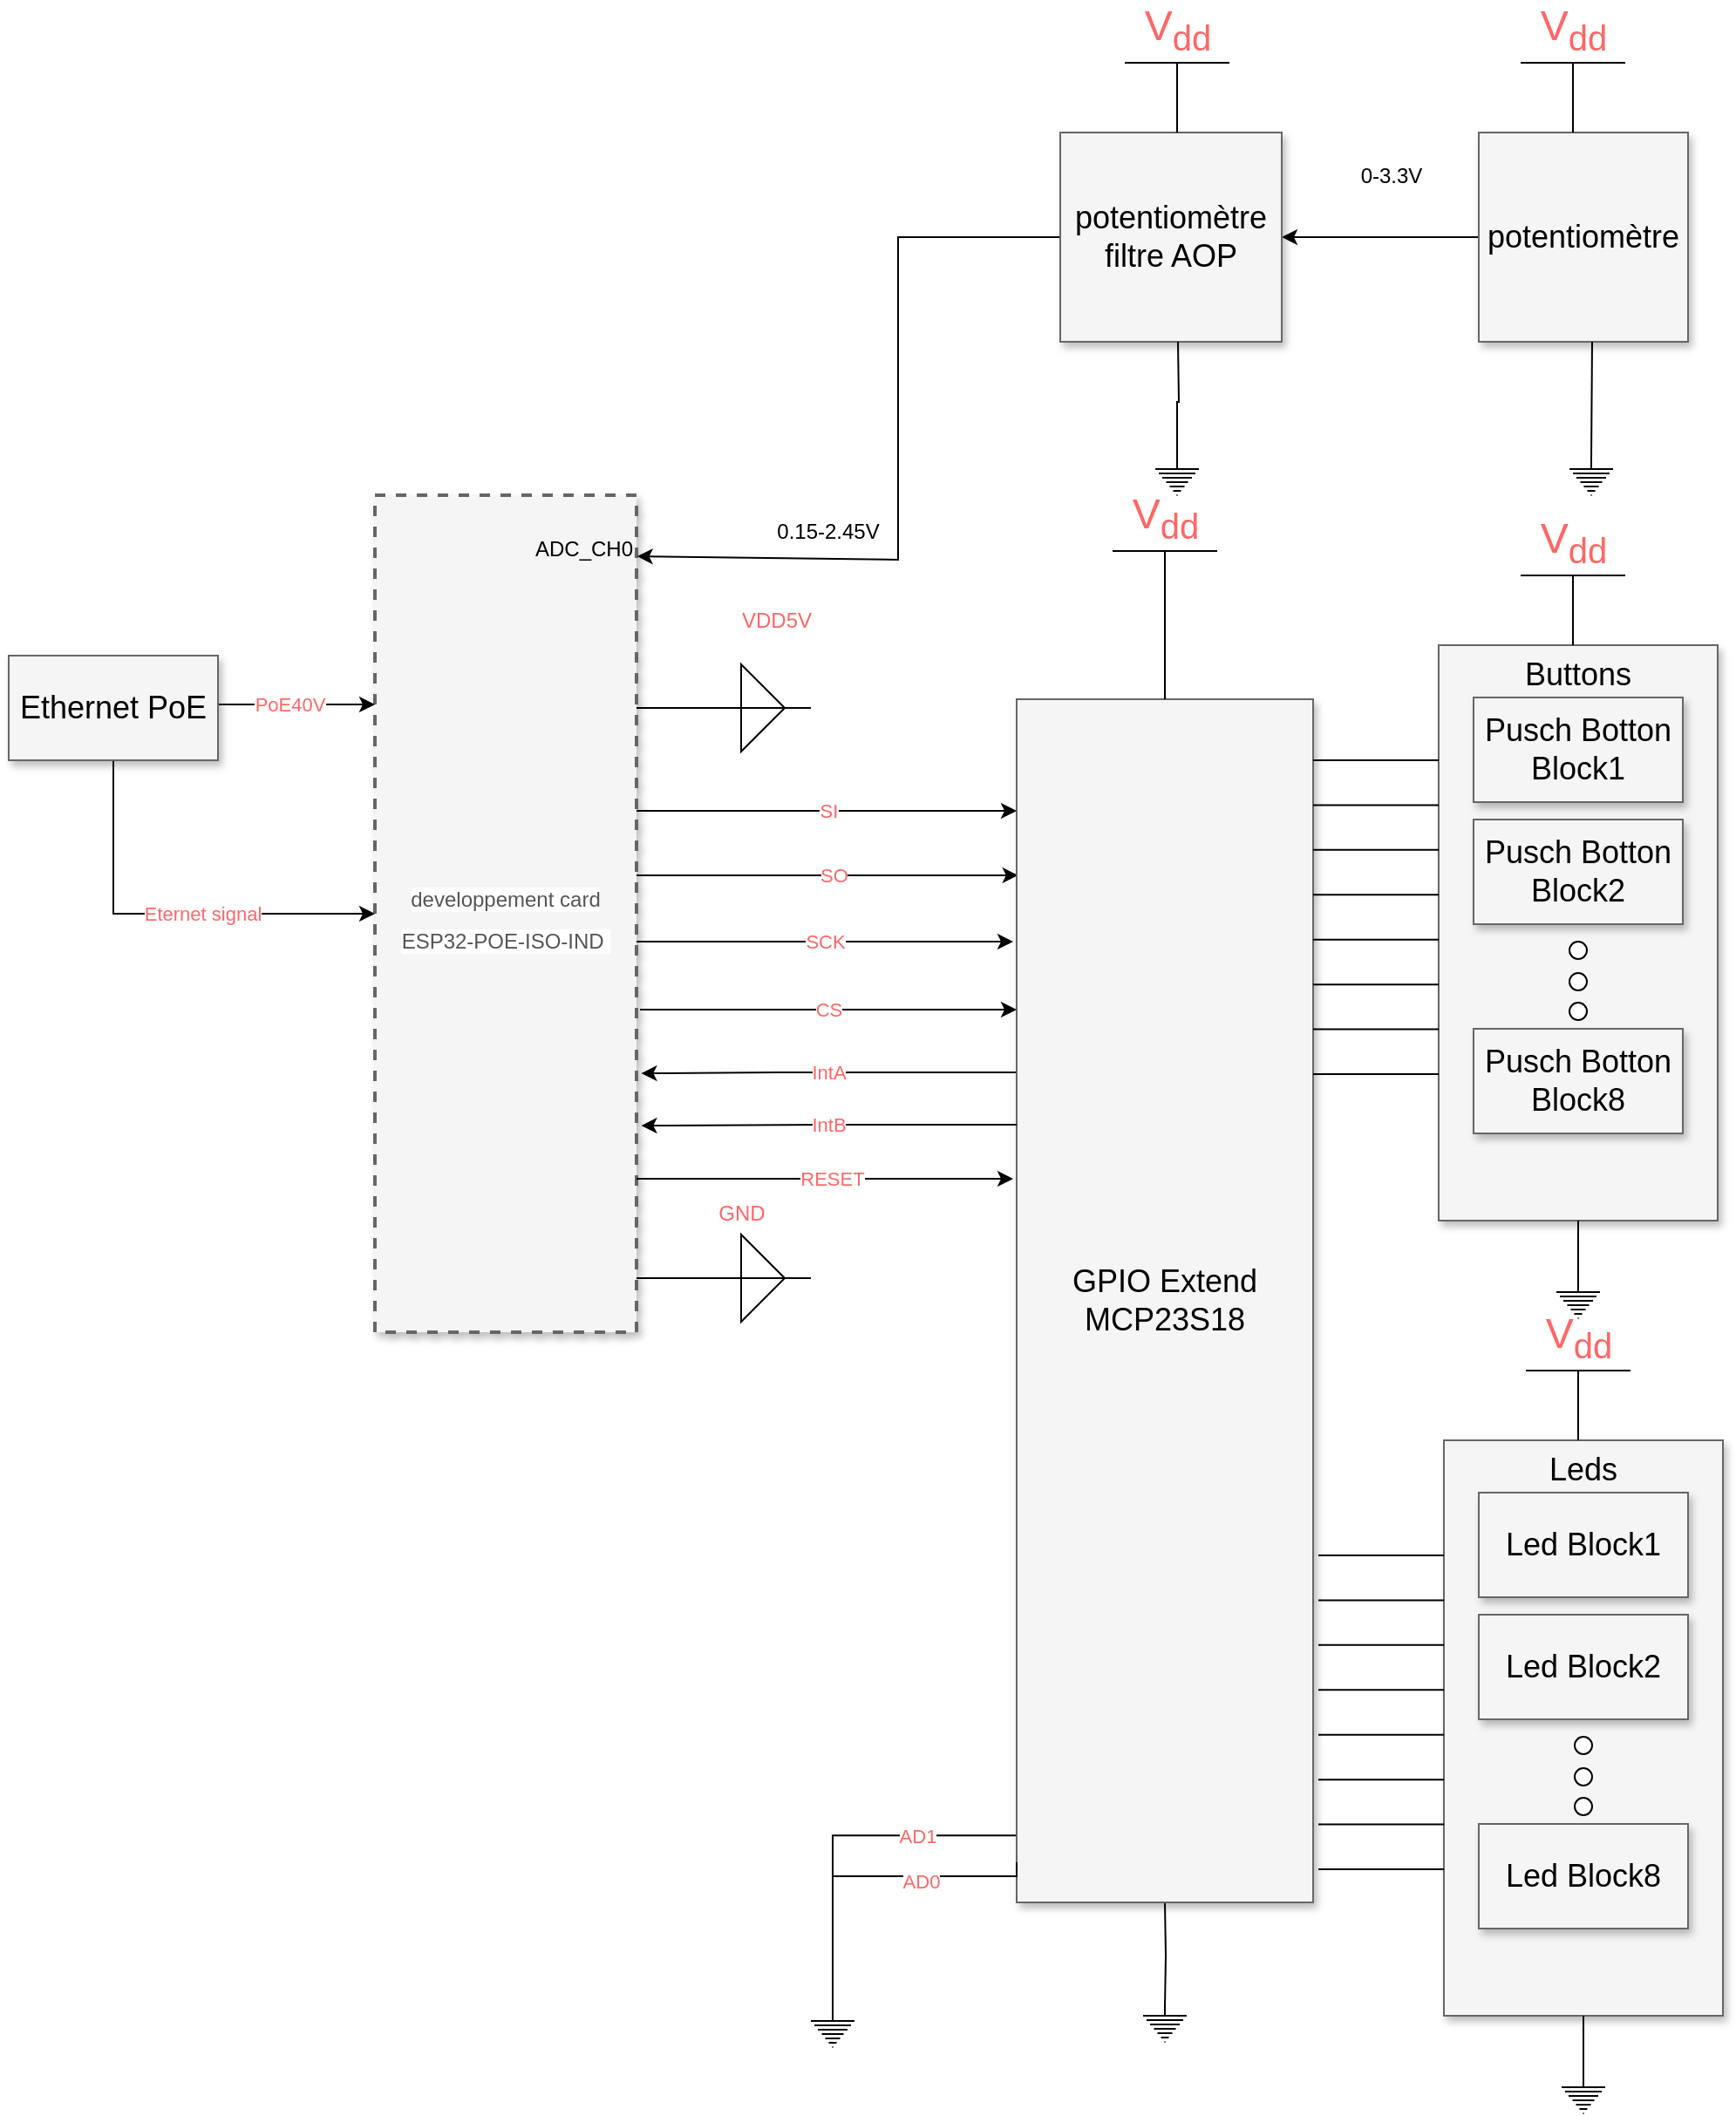 <mxfile version="16.5.1" type="device"><diagram name="Page-1" id="90a13364-a465-7bf4-72fc-28e22215d7a0"><mxGraphModel dx="2595" dy="1648" grid="1" gridSize="10" guides="1" tooltips="1" connect="1" arrows="1" fold="1" page="0" pageScale="1.5" pageWidth="1169" pageHeight="826" background="none" math="0" shadow="0"><root><mxCell id="0" style=";html=1;"/><mxCell id="1" style=";html=1;" parent="0"/><mxCell id="_-TaKJ5GSbhSLey4029--41" value="Buttons" style="whiteSpace=wrap;html=1;shadow=1;fontSize=18;fillColor=#f5f5f5;strokeColor=#666666;verticalAlign=top;" parent="1" vertex="1"><mxGeometry x="830" y="374" width="160" height="330" as="geometry"/></mxCell><mxCell id="_-TaKJ5GSbhSLey4029--2" value="SI" style="edgeStyle=orthogonalEdgeStyle;rounded=0;orthogonalLoop=1;jettySize=auto;html=1;exitX=1;exitY=0.5;exitDx=0;exitDy=0;entryX=0;entryY=0.5;entryDx=0;entryDy=0;fontFamily=Helvetica;fontColor=#FF6666;" parent="1" edge="1"><mxGeometry x="0.009" relative="1" as="geometry"><mxPoint x="370" y="469" as="sourcePoint"/><mxPoint x="588" y="469" as="targetPoint"/><Array as="points"><mxPoint x="490" y="469"/><mxPoint x="490" y="469"/></Array><mxPoint as="offset"/></mxGeometry></mxCell><mxCell id="_-TaKJ5GSbhSLey4029--7" style="edgeStyle=orthogonalEdgeStyle;rounded=0;orthogonalLoop=1;jettySize=auto;html=1;exitX=1;exitY=0.577;exitDx=0;exitDy=0;entryX=0.005;entryY=0.632;entryDx=0;entryDy=0;entryPerimeter=0;fontFamily=Helvetica;fontColor=#FF6666;exitPerimeter=0;" parent="1" edge="1"><mxGeometry relative="1" as="geometry"><mxPoint x="370" y="505.96" as="sourcePoint"/><mxPoint x="588.85" y="505.96" as="targetPoint"/><Array as="points"><mxPoint x="440" y="506"/><mxPoint x="440" y="506"/></Array></mxGeometry></mxCell><mxCell id="_-TaKJ5GSbhSLey4029--8" value="SO" style="edgeLabel;html=1;align=center;verticalAlign=middle;resizable=0;points=[];fontFamily=Helvetica;fontColor=#FF6666;" parent="_-TaKJ5GSbhSLey4029--7" vertex="1" connectable="0"><mxGeometry x="0.198" relative="1" as="geometry"><mxPoint x="-18" as="offset"/></mxGeometry></mxCell><mxCell id="3a17f1ce550125da-1" value="&lt;span style=&quot;color: rgb(85 , 85 , 85) ; font-family: &amp;#34;arial&amp;#34; , &amp;#34;helvetica&amp;#34; , sans-serif ; font-size: 12px ; text-align: justify ; background-color: rgb(255 , 255 , 255)&quot;&gt;developpement card&lt;br&gt;ESP32-POE-ISO-IND&amp;nbsp;&lt;/span&gt;" style="whiteSpace=wrap;html=1;shadow=1;fontSize=20;fillColor=#f5f5f5;strokeColor=#666666;strokeWidth=2;dashed=1;" parent="1" vertex="1"><mxGeometry x="220" y="288" width="150" height="480" as="geometry"/></mxCell><mxCell id="_-TaKJ5GSbhSLey4029--13" style="edgeStyle=orthogonalEdgeStyle;rounded=0;orthogonalLoop=1;jettySize=auto;html=1;exitX=0.75;exitY=1;exitDx=0;exitDy=0;entryX=0.5;entryY=0;entryDx=0;entryDy=0;entryPerimeter=0;fontFamily=Helvetica;fontColor=#FF6666;strokeColor=none;endArrow=none;endFill=0;" parent="1" source="3a17f1ce550125da-2" target="_-TaKJ5GSbhSLey4029--11" edge="1"><mxGeometry relative="1" as="geometry"/></mxCell><mxCell id="_-TaKJ5GSbhSLey4029--14" style="edgeStyle=orthogonalEdgeStyle;rounded=0;orthogonalLoop=1;jettySize=auto;html=1;exitX=0.5;exitY=1;exitDx=0;exitDy=0;entryX=0.5;entryY=0;entryDx=0;entryDy=0;entryPerimeter=0;fontFamily=Helvetica;fontColor=#FF6666;endArrow=none;endFill=0;" parent="1" target="_-TaKJ5GSbhSLey4029--11" edge="1"><mxGeometry relative="1" as="geometry"><mxPoint x="673" y="1095" as="sourcePoint"/></mxGeometry></mxCell><mxCell id="_-TaKJ5GSbhSLey4029--23" value="IntA" style="edgeStyle=orthogonalEdgeStyle;rounded=0;orthogonalLoop=1;jettySize=auto;html=1;exitX=0;exitY=0.75;exitDx=0;exitDy=0;entryX=1.018;entryY=0.647;entryDx=0;entryDy=0;entryPerimeter=0;fontFamily=Helvetica;fontColor=#FF6666;endArrow=classic;endFill=1;" parent="1" edge="1"><mxGeometry x="0.003" relative="1" as="geometry"><mxPoint x="588" y="619" as="sourcePoint"/><mxPoint x="372.7" y="619.56" as="targetPoint"/><Array as="points"><mxPoint x="450" y="620"/></Array><mxPoint as="offset"/></mxGeometry></mxCell><mxCell id="_-TaKJ5GSbhSLey4029--26" value="AD1" style="edgeStyle=orthogonalEdgeStyle;rounded=0;orthogonalLoop=1;jettySize=auto;html=1;exitX=0.007;exitY=0.863;exitDx=0;exitDy=0;fontFamily=Helvetica;fontColor=#FF6666;endArrow=none;endFill=0;exitPerimeter=0;entryX=0.5;entryY=0;entryDx=0;entryDy=0;entryPerimeter=0;" parent="1" target="_-TaKJ5GSbhSLey4029--24" edge="1"><mxGeometry x="-0.444" relative="1" as="geometry"><mxPoint x="550" y="1075" as="targetPoint"/><mxPoint x="589.19" y="1056.64" as="sourcePoint"/><Array as="points"><mxPoint x="482" y="1057"/></Array><mxPoint as="offset"/></mxGeometry></mxCell><mxCell id="3a17f1ce550125da-2" value="GPIO Extend&lt;br&gt;MCP23S18" style="whiteSpace=wrap;html=1;shadow=1;fontSize=18;fillColor=#f5f5f5;strokeColor=#666666;" parent="1" vertex="1"><mxGeometry x="588" y="405" width="170" height="690" as="geometry"/></mxCell><mxCell id="3a17f1ce550125da-18" style="edgeStyle=elbowEdgeStyle;rounded=0;html=1;startArrow=none;startFill=0;jettySize=auto;orthogonalLoop=1;fontSize=18;elbow=vertical;entryX=0;entryY=0.25;entryDx=0;entryDy=0;" parent="1" source="3a17f1ce550125da-11" target="3a17f1ce550125da-1" edge="1"><mxGeometry relative="1" as="geometry"><mxPoint x="799.5" y="834.714" as="targetPoint"/></mxGeometry></mxCell><mxCell id="_-TaKJ5GSbhSLey4029--5" value="PoE40V" style="edgeLabel;html=1;align=center;verticalAlign=middle;resizable=0;points=[];fontFamily=Helvetica;fontColor=#FF6666;" parent="3a17f1ce550125da-18" vertex="1" connectable="0"><mxGeometry x="-0.386" y="-5" relative="1" as="geometry"><mxPoint x="13" y="-5" as="offset"/></mxGeometry></mxCell><mxCell id="_-TaKJ5GSbhSLey4029--3" style="edgeStyle=orthogonalEdgeStyle;rounded=0;orthogonalLoop=1;jettySize=auto;html=1;exitX=0.5;exitY=1;exitDx=0;exitDy=0;fontFamily=Helvetica;fontColor=#FF6666;" parent="1" source="3a17f1ce550125da-11" target="3a17f1ce550125da-1" edge="1"><mxGeometry relative="1" as="geometry"/></mxCell><mxCell id="_-TaKJ5GSbhSLey4029--4" value="Eternet signal" style="edgeLabel;html=1;align=center;verticalAlign=middle;resizable=0;points=[];fontFamily=Helvetica;fontColor=#FF6666;" parent="_-TaKJ5GSbhSLey4029--3" vertex="1" connectable="0"><mxGeometry x="0.16" y="6" relative="1" as="geometry"><mxPoint x="1" y="6" as="offset"/></mxGeometry></mxCell><mxCell id="3a17f1ce550125da-11" value="Ethernet PoE" style="whiteSpace=wrap;html=1;shadow=1;fontSize=18;fillColor=#f5f5f5;strokeColor=#666666;" parent="1" vertex="1"><mxGeometry x="10" y="380" width="120" height="60" as="geometry"/></mxCell><mxCell id="_-TaKJ5GSbhSLey4029--11" value="" style="pointerEvents=1;verticalLabelPosition=bottom;shadow=0;dashed=0;align=center;html=1;verticalAlign=top;shape=mxgraph.electrical.signal_sources.protective_earth;labelBackgroundColor=#97D077;fontFamily=Helvetica;fontColor=#FF6666;" parent="1" vertex="1"><mxGeometry x="660.5" y="1155" width="25" height="20" as="geometry"/></mxCell><mxCell id="_-TaKJ5GSbhSLey4029--16" style="edgeStyle=orthogonalEdgeStyle;rounded=0;orthogonalLoop=1;jettySize=auto;html=1;exitX=0.5;exitY=0;exitDx=0;exitDy=0;exitPerimeter=0;fontFamily=Helvetica;fontColor=#FF6666;endArrow=none;endFill=0;" parent="1" source="_-TaKJ5GSbhSLey4029--15" target="3a17f1ce550125da-2" edge="1"><mxGeometry relative="1" as="geometry"/></mxCell><mxCell id="_-TaKJ5GSbhSLey4029--15" value="V&lt;sub&gt;dd&lt;/sub&gt;" style="verticalLabelPosition=top;verticalAlign=bottom;shape=mxgraph.electrical.signal_sources.vdd;shadow=0;dashed=0;align=center;strokeWidth=1;fontSize=24;html=1;flipV=1;labelBackgroundColor=none;fontFamily=Helvetica;fontColor=#FF6666;" parent="1" vertex="1"><mxGeometry x="643" y="320" width="60" height="40" as="geometry"/></mxCell><mxCell id="_-TaKJ5GSbhSLey4029--17" value="" style="pointerEvents=1;verticalLabelPosition=bottom;shadow=0;dashed=0;align=center;html=1;verticalAlign=top;shape=mxgraph.electrical.miscellaneous.cable_termination;labelBackgroundColor=#97D077;fontFamily=Helvetica;fontColor=#FF6666;" parent="1" vertex="1"><mxGeometry x="370" y="712" width="100" height="50" as="geometry"/></mxCell><mxCell id="_-TaKJ5GSbhSLey4029--19" value="" style="pointerEvents=1;verticalLabelPosition=bottom;shadow=0;dashed=0;align=center;html=1;verticalAlign=top;shape=mxgraph.electrical.miscellaneous.cable_termination;labelBackgroundColor=#97D077;fontFamily=Helvetica;fontColor=#FF6666;" parent="1" vertex="1"><mxGeometry x="370" y="384.999" width="100" height="50" as="geometry"/></mxCell><mxCell id="_-TaKJ5GSbhSLey4029--20" value="VDD5V" style="text;html=1;align=center;verticalAlign=middle;resizable=0;points=[];autosize=1;strokeColor=none;fillColor=none;fontFamily=Helvetica;fontColor=#FF6666;" parent="1" vertex="1"><mxGeometry x="420" y="350" width="60" height="20" as="geometry"/></mxCell><mxCell id="_-TaKJ5GSbhSLey4029--22" value="GND" style="text;html=1;align=center;verticalAlign=middle;resizable=0;points=[];autosize=1;strokeColor=none;fillColor=none;fontFamily=Helvetica;fontColor=#FF6666;" parent="1" vertex="1"><mxGeometry x="410" y="690" width="40" height="20" as="geometry"/></mxCell><mxCell id="_-TaKJ5GSbhSLey4029--25" style="edgeStyle=orthogonalEdgeStyle;rounded=0;orthogonalLoop=1;jettySize=auto;html=1;exitX=0.5;exitY=0;exitDx=0;exitDy=0;exitPerimeter=0;entryX=0;entryY=0.918;entryDx=0;entryDy=0;entryPerimeter=0;fontFamily=Helvetica;fontColor=#FF6666;endArrow=none;endFill=0;" parent="1" source="_-TaKJ5GSbhSLey4029--24" edge="1"><mxGeometry relative="1" as="geometry"><mxPoint x="588" y="1072.04" as="targetPoint"/><Array as="points"><mxPoint x="482" y="1080"/><mxPoint x="588" y="1080"/></Array></mxGeometry></mxCell><mxCell id="_-TaKJ5GSbhSLey4029--27" value="AD0" style="edgeLabel;html=1;align=center;verticalAlign=middle;resizable=0;points=[];fontFamily=Helvetica;fontColor=#FF6666;" parent="_-TaKJ5GSbhSLey4029--25" vertex="1" connectable="0"><mxGeometry x="0.395" y="1" relative="1" as="geometry"><mxPoint x="-5" y="4" as="offset"/></mxGeometry></mxCell><mxCell id="_-TaKJ5GSbhSLey4029--24" value="" style="pointerEvents=1;verticalLabelPosition=bottom;shadow=0;dashed=0;align=center;html=1;verticalAlign=top;shape=mxgraph.electrical.signal_sources.protective_earth;labelBackgroundColor=#97D077;fontFamily=Helvetica;fontColor=#FF6666;" parent="1" vertex="1"><mxGeometry x="470" y="1158" width="25" height="20" as="geometry"/></mxCell><mxCell id="_-TaKJ5GSbhSLey4029--28" style="edgeStyle=orthogonalEdgeStyle;rounded=0;orthogonalLoop=1;jettySize=auto;html=1;fontFamily=Helvetica;fontColor=#FF6666;" parent="1" edge="1"><mxGeometry relative="1" as="geometry"><mxPoint x="370" y="680" as="sourcePoint"/><mxPoint x="586" y="680.0" as="targetPoint"/><Array as="points"><mxPoint x="370" y="680"/></Array></mxGeometry></mxCell><mxCell id="_-TaKJ5GSbhSLey4029--29" value="RESET" style="edgeLabel;html=1;align=center;verticalAlign=middle;resizable=0;points=[];fontFamily=Helvetica;fontColor=#FF6666;" parent="_-TaKJ5GSbhSLey4029--28" vertex="1" connectable="0"><mxGeometry x="0.198" relative="1" as="geometry"><mxPoint x="-18" as="offset"/></mxGeometry></mxCell><mxCell id="_-TaKJ5GSbhSLey4029--31" value="Pusch Botton Block2" style="whiteSpace=wrap;html=1;shadow=1;fontSize=18;fillColor=#f5f5f5;strokeColor=#666666;" parent="1" vertex="1"><mxGeometry x="850" y="474" width="120" height="60" as="geometry"/></mxCell><mxCell id="_-TaKJ5GSbhSLey4029--32" value="Pusch Botton Block1" style="whiteSpace=wrap;html=1;shadow=1;fontSize=18;fillColor=#f5f5f5;strokeColor=#666666;" parent="1" vertex="1"><mxGeometry x="850" y="404" width="120" height="60" as="geometry"/></mxCell><mxCell id="_-TaKJ5GSbhSLey4029--34" value="Pusch Botton Block8" style="whiteSpace=wrap;html=1;shadow=1;fontSize=18;fillColor=#f5f5f5;strokeColor=#666666;" parent="1" vertex="1"><mxGeometry x="850" y="594" width="120" height="60" as="geometry"/></mxCell><mxCell id="_-TaKJ5GSbhSLey4029--35" value="" style="ellipse;whiteSpace=wrap;html=1;labelBackgroundColor=#97D077;fontFamily=Helvetica;fontColor=#FF6666;" parent="1" vertex="1"><mxGeometry x="905" y="544" width="10" height="10" as="geometry"/></mxCell><mxCell id="_-TaKJ5GSbhSLey4029--36" value="" style="ellipse;whiteSpace=wrap;html=1;labelBackgroundColor=#97D077;fontFamily=Helvetica;fontColor=#FF6666;" parent="1" vertex="1"><mxGeometry x="905" y="562" width="10" height="10" as="geometry"/></mxCell><mxCell id="_-TaKJ5GSbhSLey4029--37" value="" style="ellipse;whiteSpace=wrap;html=1;labelBackgroundColor=#97D077;fontFamily=Helvetica;fontColor=#FF6666;" parent="1" vertex="1"><mxGeometry x="905" y="579" width="10" height="10" as="geometry"/></mxCell><mxCell id="_-TaKJ5GSbhSLey4029--42" value="" style="verticalLabelPosition=bottom;shadow=0;dashed=0;align=center;html=1;verticalAlign=top;shape=mxgraph.electrical.transmission.8_line_bus;labelBackgroundColor=#97D077;fontFamily=Helvetica;fontColor=#FF6666;" parent="1" vertex="1"><mxGeometry x="758" y="440" width="72" height="180" as="geometry"/></mxCell><mxCell id="_-TaKJ5GSbhSLey4029--43" value="V&lt;sub&gt;dd&lt;/sub&gt;" style="verticalLabelPosition=top;verticalAlign=bottom;shape=mxgraph.electrical.signal_sources.vdd;shadow=0;dashed=0;align=center;strokeWidth=1;fontSize=24;html=1;flipV=1;labelBackgroundColor=none;fontFamily=Helvetica;fontColor=#FF6666;" parent="1" vertex="1"><mxGeometry x="877" y="334" width="60" height="40" as="geometry"/></mxCell><mxCell id="_-TaKJ5GSbhSLey4029--45" style="edgeStyle=orthogonalEdgeStyle;rounded=0;orthogonalLoop=1;jettySize=auto;html=1;exitX=0.5;exitY=0;exitDx=0;exitDy=0;exitPerimeter=0;entryX=0.5;entryY=1;entryDx=0;entryDy=0;fontFamily=Helvetica;fontColor=#FF6666;endArrow=none;endFill=0;" parent="1" source="_-TaKJ5GSbhSLey4029--44" target="_-TaKJ5GSbhSLey4029--41" edge="1"><mxGeometry relative="1" as="geometry"/></mxCell><mxCell id="_-TaKJ5GSbhSLey4029--44" value="" style="pointerEvents=1;verticalLabelPosition=bottom;shadow=0;dashed=0;align=center;html=1;verticalAlign=top;shape=mxgraph.electrical.signal_sources.protective_earth;labelBackgroundColor=#97D077;fontFamily=Helvetica;fontColor=#FF6666;" parent="1" vertex="1"><mxGeometry x="897.5" y="740" width="25" height="20" as="geometry"/></mxCell><mxCell id="_-TaKJ5GSbhSLey4029--46" value="Leds" style="whiteSpace=wrap;html=1;shadow=1;fontSize=18;fillColor=#f5f5f5;strokeColor=#666666;verticalAlign=top;" parent="1" vertex="1"><mxGeometry x="833" y="830" width="160" height="330" as="geometry"/></mxCell><mxCell id="_-TaKJ5GSbhSLey4029--47" value="Led&amp;nbsp;Block2" style="whiteSpace=wrap;html=1;shadow=1;fontSize=18;fillColor=#f5f5f5;strokeColor=#666666;" parent="1" vertex="1"><mxGeometry x="853" y="930" width="120" height="60" as="geometry"/></mxCell><mxCell id="_-TaKJ5GSbhSLey4029--48" value="Led Block1" style="whiteSpace=wrap;html=1;shadow=1;fontSize=18;fillColor=#f5f5f5;strokeColor=#666666;" parent="1" vertex="1"><mxGeometry x="853" y="860" width="120" height="60" as="geometry"/></mxCell><mxCell id="_-TaKJ5GSbhSLey4029--49" value="Led&amp;nbsp;Block8" style="whiteSpace=wrap;html=1;shadow=1;fontSize=18;fillColor=#f5f5f5;strokeColor=#666666;" parent="1" vertex="1"><mxGeometry x="853" y="1050" width="120" height="60" as="geometry"/></mxCell><mxCell id="_-TaKJ5GSbhSLey4029--50" value="" style="ellipse;whiteSpace=wrap;html=1;labelBackgroundColor=#97D077;fontFamily=Helvetica;fontColor=#FF6666;" parent="1" vertex="1"><mxGeometry x="908" y="1000" width="10" height="10" as="geometry"/></mxCell><mxCell id="_-TaKJ5GSbhSLey4029--51" value="" style="ellipse;whiteSpace=wrap;html=1;labelBackgroundColor=#97D077;fontFamily=Helvetica;fontColor=#FF6666;" parent="1" vertex="1"><mxGeometry x="908" y="1018" width="10" height="10" as="geometry"/></mxCell><mxCell id="_-TaKJ5GSbhSLey4029--52" value="" style="ellipse;whiteSpace=wrap;html=1;labelBackgroundColor=#97D077;fontFamily=Helvetica;fontColor=#FF6666;" parent="1" vertex="1"><mxGeometry x="908" y="1035" width="10" height="10" as="geometry"/></mxCell><mxCell id="_-TaKJ5GSbhSLey4029--53" value="" style="verticalLabelPosition=bottom;shadow=0;dashed=0;align=center;html=1;verticalAlign=top;shape=mxgraph.electrical.transmission.8_line_bus;labelBackgroundColor=#97D077;fontFamily=Helvetica;fontColor=#FF6666;" parent="1" vertex="1"><mxGeometry x="761" y="896" width="72" height="180" as="geometry"/></mxCell><mxCell id="_-TaKJ5GSbhSLey4029--54" value="V&lt;sub&gt;dd&lt;/sub&gt;" style="verticalLabelPosition=top;verticalAlign=bottom;shape=mxgraph.electrical.signal_sources.vdd;shadow=0;dashed=0;align=center;strokeWidth=1;fontSize=24;html=1;flipV=1;labelBackgroundColor=none;fontFamily=Helvetica;fontColor=#FF6666;" parent="1" vertex="1"><mxGeometry x="880" y="790" width="60" height="40" as="geometry"/></mxCell><mxCell id="_-TaKJ5GSbhSLey4029--55" style="edgeStyle=orthogonalEdgeStyle;rounded=0;orthogonalLoop=1;jettySize=auto;html=1;exitX=0.5;exitY=0;exitDx=0;exitDy=0;exitPerimeter=0;entryX=0.5;entryY=1;entryDx=0;entryDy=0;fontFamily=Helvetica;fontColor=#FF6666;endArrow=none;endFill=0;" parent="1" source="_-TaKJ5GSbhSLey4029--56" target="_-TaKJ5GSbhSLey4029--46" edge="1"><mxGeometry relative="1" as="geometry"/></mxCell><mxCell id="_-TaKJ5GSbhSLey4029--56" value="" style="pointerEvents=1;verticalLabelPosition=bottom;shadow=0;dashed=0;align=center;html=1;verticalAlign=top;shape=mxgraph.electrical.signal_sources.protective_earth;labelBackgroundColor=#97D077;fontFamily=Helvetica;fontColor=#FF6666;" parent="1" vertex="1"><mxGeometry x="900.5" y="1196" width="25" height="20" as="geometry"/></mxCell><mxCell id="IpM1hiIs2qAUkuvWGGlh-14" style="edgeStyle=none;rounded=0;orthogonalLoop=1;jettySize=auto;html=1;exitX=0;exitY=0.5;exitDx=0;exitDy=0;entryX=1;entryY=0.5;entryDx=0;entryDy=0;" parent="1" source="IpM1hiIs2qAUkuvWGGlh-1" target="IpM1hiIs2qAUkuvWGGlh-2" edge="1"><mxGeometry relative="1" as="geometry"/></mxCell><mxCell id="IpM1hiIs2qAUkuvWGGlh-1" value="potentiomètre" style="whiteSpace=wrap;html=1;shadow=1;fontSize=18;fillColor=#f5f5f5;strokeColor=#666666;" parent="1" vertex="1"><mxGeometry x="853" y="80" width="120" height="120" as="geometry"/></mxCell><mxCell id="IpM1hiIs2qAUkuvWGGlh-15" style="edgeStyle=none;rounded=0;orthogonalLoop=1;jettySize=auto;html=1;exitX=0;exitY=0.5;exitDx=0;exitDy=0;entryX=1.002;entryY=0.073;entryDx=0;entryDy=0;entryPerimeter=0;" parent="1" source="IpM1hiIs2qAUkuvWGGlh-2" target="3a17f1ce550125da-1" edge="1"><mxGeometry relative="1" as="geometry"><mxPoint x="374" y="363" as="targetPoint"/><Array as="points"><mxPoint x="520" y="140"/><mxPoint x="520" y="220"/><mxPoint x="520" y="325"/></Array></mxGeometry></mxCell><mxCell id="IpM1hiIs2qAUkuvWGGlh-2" value="potentiomètre filtre AOP" style="whiteSpace=wrap;html=1;shadow=1;fontSize=18;fillColor=#f5f5f5;strokeColor=#666666;" parent="1" vertex="1"><mxGeometry x="613" y="80" width="127" height="120" as="geometry"/></mxCell><mxCell id="IpM1hiIs2qAUkuvWGGlh-3" value="V&lt;sub&gt;dd&lt;/sub&gt;" style="verticalLabelPosition=top;verticalAlign=bottom;shape=mxgraph.electrical.signal_sources.vdd;shadow=0;dashed=0;align=center;strokeWidth=1;fontSize=24;html=1;flipV=1;labelBackgroundColor=none;fontFamily=Helvetica;fontColor=#FF6666;" parent="1" vertex="1"><mxGeometry x="650" y="40" width="60" height="40" as="geometry"/></mxCell><mxCell id="IpM1hiIs2qAUkuvWGGlh-4" value="V&lt;sub&gt;dd&lt;/sub&gt;" style="verticalLabelPosition=top;verticalAlign=bottom;shape=mxgraph.electrical.signal_sources.vdd;shadow=0;dashed=0;align=center;strokeWidth=1;fontSize=24;html=1;flipV=1;labelBackgroundColor=none;fontFamily=Helvetica;fontColor=#FF6666;" parent="1" vertex="1"><mxGeometry x="877" y="40" width="60" height="40" as="geometry"/></mxCell><mxCell id="IpM1hiIs2qAUkuvWGGlh-9" style="edgeStyle=orthogonalEdgeStyle;rounded=0;orthogonalLoop=1;jettySize=auto;html=1;entryX=0.5;entryY=0;entryDx=0;entryDy=0;entryPerimeter=0;fontFamily=Helvetica;fontColor=#FF6666;endArrow=none;endFill=0;" parent="1" target="IpM1hiIs2qAUkuvWGGlh-10" edge="1"><mxGeometry relative="1" as="geometry"><mxPoint x="680.5" y="200" as="sourcePoint"/></mxGeometry></mxCell><mxCell id="IpM1hiIs2qAUkuvWGGlh-10" value="" style="pointerEvents=1;verticalLabelPosition=bottom;shadow=0;dashed=0;align=center;html=1;verticalAlign=top;shape=mxgraph.electrical.signal_sources.protective_earth;labelBackgroundColor=#97D077;fontFamily=Helvetica;fontColor=#FF6666;" parent="1" vertex="1"><mxGeometry x="667.5" y="268" width="25" height="20" as="geometry"/></mxCell><mxCell id="IpM1hiIs2qAUkuvWGGlh-11" style="rounded=0;orthogonalLoop=1;jettySize=auto;html=1;entryX=0.5;entryY=0;entryDx=0;entryDy=0;entryPerimeter=0;fontFamily=Helvetica;fontColor=#FF6666;endArrow=none;endFill=0;" parent="1" target="IpM1hiIs2qAUkuvWGGlh-12" edge="1"><mxGeometry relative="1" as="geometry"><mxPoint x="918" y="200" as="sourcePoint"/></mxGeometry></mxCell><mxCell id="IpM1hiIs2qAUkuvWGGlh-12" value="" style="pointerEvents=1;verticalLabelPosition=bottom;shadow=0;dashed=0;align=center;html=1;verticalAlign=top;shape=mxgraph.electrical.signal_sources.protective_earth;labelBackgroundColor=#97D077;fontFamily=Helvetica;fontColor=#FF6666;" parent="1" vertex="1"><mxGeometry x="905" y="268" width="25" height="20" as="geometry"/></mxCell><mxCell id="IpM1hiIs2qAUkuvWGGlh-16" value="ADC_CH0" style="text;html=1;strokeColor=none;fillColor=none;align=center;verticalAlign=middle;whiteSpace=wrap;rounded=0;" parent="1" vertex="1"><mxGeometry x="310" y="304" width="60" height="30" as="geometry"/></mxCell><mxCell id="IpM1hiIs2qAUkuvWGGlh-17" value="0-3.3V" style="text;html=1;strokeColor=none;fillColor=none;align=center;verticalAlign=middle;whiteSpace=wrap;rounded=0;" parent="1" vertex="1"><mxGeometry x="773" y="80" width="60" height="50" as="geometry"/></mxCell><mxCell id="IpM1hiIs2qAUkuvWGGlh-18" value="0.15-2.45V" style="text;html=1;strokeColor=none;fillColor=none;align=center;verticalAlign=middle;whiteSpace=wrap;rounded=0;" parent="1" vertex="1"><mxGeometry x="440" y="284" width="80" height="50" as="geometry"/></mxCell><mxCell id="I9vYk8jSeZNz8KgDSfaA-2" value="IntB" style="edgeStyle=orthogonalEdgeStyle;rounded=0;orthogonalLoop=1;jettySize=auto;html=1;exitX=0;exitY=0.75;exitDx=0;exitDy=0;entryX=1.018;entryY=0.647;entryDx=0;entryDy=0;entryPerimeter=0;fontFamily=Helvetica;fontColor=#FF6666;endArrow=classic;endFill=1;" parent="1" edge="1"><mxGeometry x="0.003" relative="1" as="geometry"><mxPoint x="588" y="649" as="sourcePoint"/><mxPoint x="372.7" y="649.56" as="targetPoint"/><Array as="points"><mxPoint x="480" y="650"/></Array><mxPoint as="offset"/></mxGeometry></mxCell><mxCell id="I9vYk8jSeZNz8KgDSfaA-4" value="CS" style="edgeStyle=orthogonalEdgeStyle;rounded=0;orthogonalLoop=1;jettySize=auto;html=1;fontFamily=Helvetica;fontColor=#FF6666;" parent="1" edge="1"><mxGeometry relative="1" as="geometry"><mxPoint x="372" y="583.0" as="sourcePoint"/><mxPoint x="588" y="583.0" as="targetPoint"/><Array as="points"><mxPoint x="372" y="583"/></Array></mxGeometry></mxCell><mxCell id="I9vYk8jSeZNz8KgDSfaA-6" value="SCK" style="edgeStyle=orthogonalEdgeStyle;rounded=0;orthogonalLoop=1;jettySize=auto;html=1;fontFamily=Helvetica;fontColor=#FF6666;" parent="1" edge="1"><mxGeometry relative="1" as="geometry"><mxPoint x="370" y="544.0" as="sourcePoint"/><mxPoint x="586" y="544.0" as="targetPoint"/><Array as="points"><mxPoint x="370" y="544"/></Array></mxGeometry></mxCell></root></mxGraphModel></diagram></mxfile>